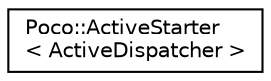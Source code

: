 digraph "Graphical Class Hierarchy"
{
 // LATEX_PDF_SIZE
  edge [fontname="Helvetica",fontsize="10",labelfontname="Helvetica",labelfontsize="10"];
  node [fontname="Helvetica",fontsize="10",shape=record];
  rankdir="LR";
  Node0 [label="Poco::ActiveStarter\l\< ActiveDispatcher \>",height=0.2,width=0.4,color="black", fillcolor="white", style="filled",URL="$classPoco_1_1ActiveStarter_3_01ActiveDispatcher_01_4.html",tooltip=" "];
}
